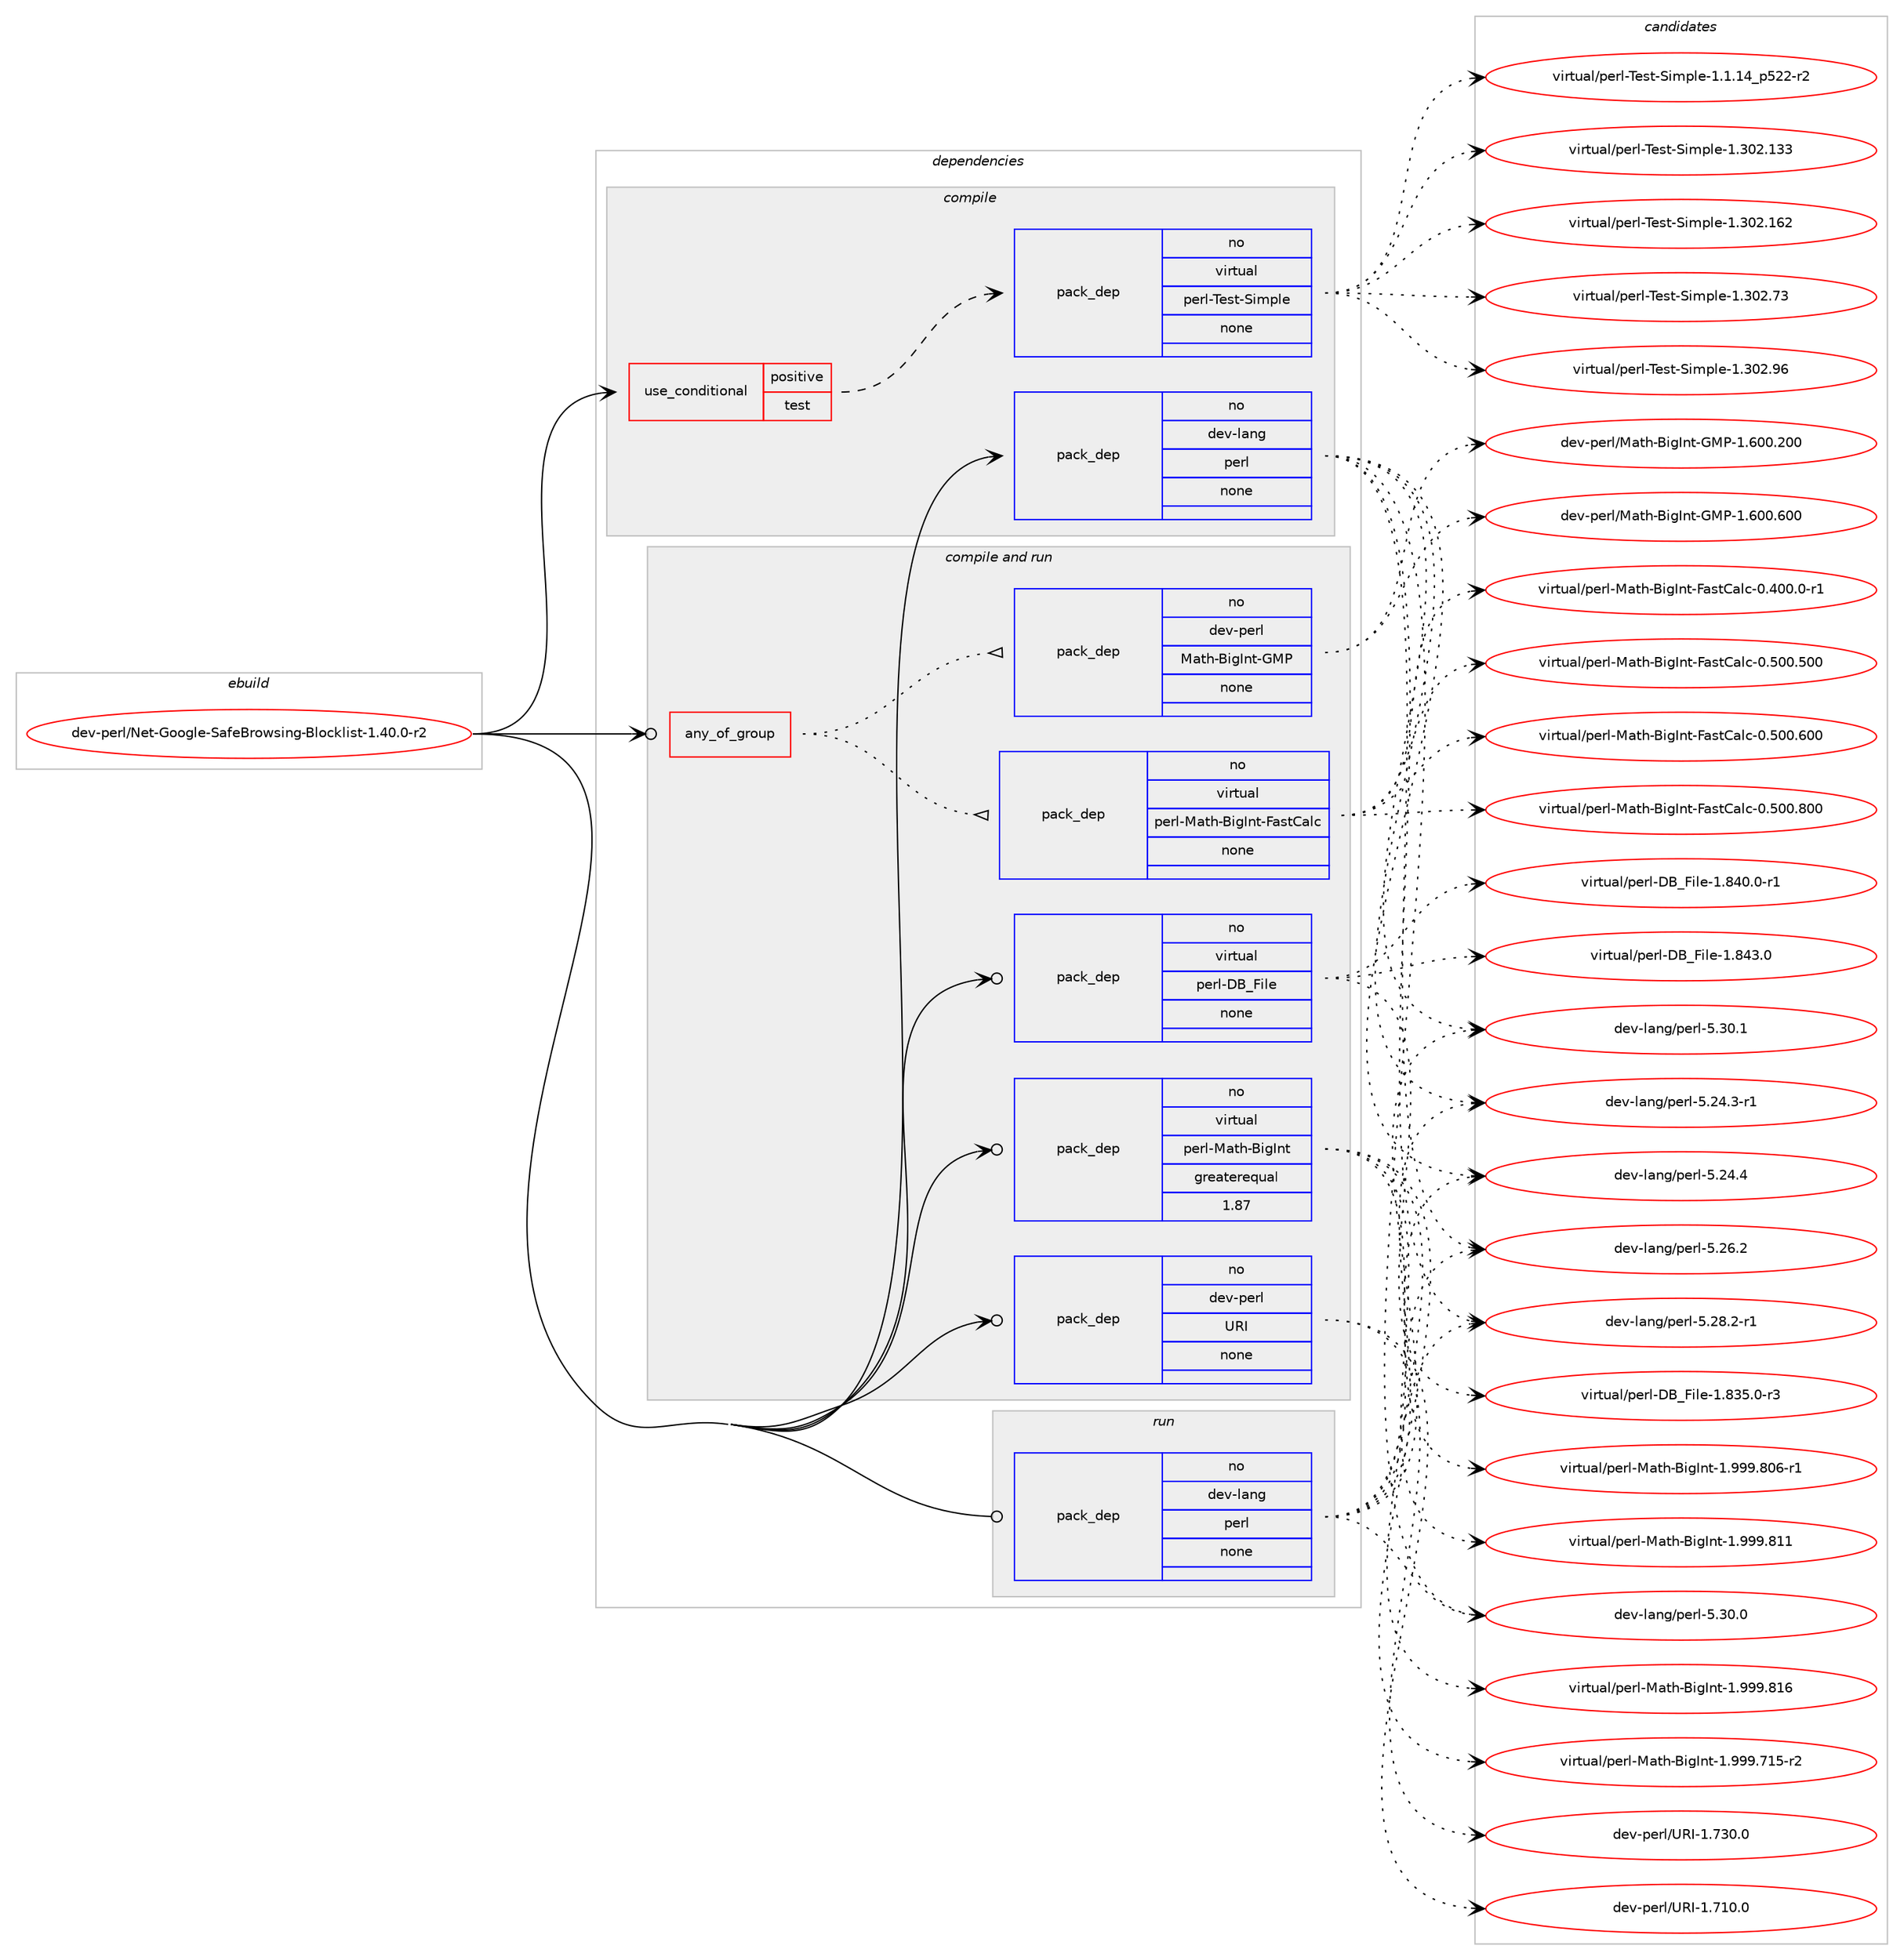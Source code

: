 digraph prolog {

# *************
# Graph options
# *************

newrank=true;
concentrate=true;
compound=true;
graph [rankdir=LR,fontname=Helvetica,fontsize=10,ranksep=1.5];#, ranksep=2.5, nodesep=0.2];
edge  [arrowhead=vee];
node  [fontname=Helvetica,fontsize=10];

# **********
# The ebuild
# **********

subgraph cluster_leftcol {
color=gray;
rank=same;
label=<<i>ebuild</i>>;
id [label="dev-perl/Net-Google-SafeBrowsing-Blocklist-1.40.0-r2", color=red, width=4, href="../dev-perl/Net-Google-SafeBrowsing-Blocklist-1.40.0-r2.svg"];
}

# ****************
# The dependencies
# ****************

subgraph cluster_midcol {
color=gray;
label=<<i>dependencies</i>>;
subgraph cluster_compile {
fillcolor="#eeeeee";
style=filled;
label=<<i>compile</i>>;
subgraph cond134062 {
dependency582846 [label=<<TABLE BORDER="0" CELLBORDER="1" CELLSPACING="0" CELLPADDING="4"><TR><TD ROWSPAN="3" CELLPADDING="10">use_conditional</TD></TR><TR><TD>positive</TD></TR><TR><TD>test</TD></TR></TABLE>>, shape=none, color=red];
subgraph pack437130 {
dependency582847 [label=<<TABLE BORDER="0" CELLBORDER="1" CELLSPACING="0" CELLPADDING="4" WIDTH="220"><TR><TD ROWSPAN="6" CELLPADDING="30">pack_dep</TD></TR><TR><TD WIDTH="110">no</TD></TR><TR><TD>virtual</TD></TR><TR><TD>perl-Test-Simple</TD></TR><TR><TD>none</TD></TR><TR><TD></TD></TR></TABLE>>, shape=none, color=blue];
}
dependency582846:e -> dependency582847:w [weight=20,style="dashed",arrowhead="vee"];
}
id:e -> dependency582846:w [weight=20,style="solid",arrowhead="vee"];
subgraph pack437131 {
dependency582848 [label=<<TABLE BORDER="0" CELLBORDER="1" CELLSPACING="0" CELLPADDING="4" WIDTH="220"><TR><TD ROWSPAN="6" CELLPADDING="30">pack_dep</TD></TR><TR><TD WIDTH="110">no</TD></TR><TR><TD>dev-lang</TD></TR><TR><TD>perl</TD></TR><TR><TD>none</TD></TR><TR><TD></TD></TR></TABLE>>, shape=none, color=blue];
}
id:e -> dependency582848:w [weight=20,style="solid",arrowhead="vee"];
}
subgraph cluster_compileandrun {
fillcolor="#eeeeee";
style=filled;
label=<<i>compile and run</i>>;
subgraph any11291 {
dependency582849 [label=<<TABLE BORDER="0" CELLBORDER="1" CELLSPACING="0" CELLPADDING="4"><TR><TD CELLPADDING="10">any_of_group</TD></TR></TABLE>>, shape=none, color=red];subgraph pack437132 {
dependency582850 [label=<<TABLE BORDER="0" CELLBORDER="1" CELLSPACING="0" CELLPADDING="4" WIDTH="220"><TR><TD ROWSPAN="6" CELLPADDING="30">pack_dep</TD></TR><TR><TD WIDTH="110">no</TD></TR><TR><TD>virtual</TD></TR><TR><TD>perl-Math-BigInt-FastCalc</TD></TR><TR><TD>none</TD></TR><TR><TD></TD></TR></TABLE>>, shape=none, color=blue];
}
dependency582849:e -> dependency582850:w [weight=20,style="dotted",arrowhead="oinv"];
subgraph pack437133 {
dependency582851 [label=<<TABLE BORDER="0" CELLBORDER="1" CELLSPACING="0" CELLPADDING="4" WIDTH="220"><TR><TD ROWSPAN="6" CELLPADDING="30">pack_dep</TD></TR><TR><TD WIDTH="110">no</TD></TR><TR><TD>dev-perl</TD></TR><TR><TD>Math-BigInt-GMP</TD></TR><TR><TD>none</TD></TR><TR><TD></TD></TR></TABLE>>, shape=none, color=blue];
}
dependency582849:e -> dependency582851:w [weight=20,style="dotted",arrowhead="oinv"];
}
id:e -> dependency582849:w [weight=20,style="solid",arrowhead="odotvee"];
subgraph pack437134 {
dependency582852 [label=<<TABLE BORDER="0" CELLBORDER="1" CELLSPACING="0" CELLPADDING="4" WIDTH="220"><TR><TD ROWSPAN="6" CELLPADDING="30">pack_dep</TD></TR><TR><TD WIDTH="110">no</TD></TR><TR><TD>dev-perl</TD></TR><TR><TD>URI</TD></TR><TR><TD>none</TD></TR><TR><TD></TD></TR></TABLE>>, shape=none, color=blue];
}
id:e -> dependency582852:w [weight=20,style="solid",arrowhead="odotvee"];
subgraph pack437135 {
dependency582853 [label=<<TABLE BORDER="0" CELLBORDER="1" CELLSPACING="0" CELLPADDING="4" WIDTH="220"><TR><TD ROWSPAN="6" CELLPADDING="30">pack_dep</TD></TR><TR><TD WIDTH="110">no</TD></TR><TR><TD>virtual</TD></TR><TR><TD>perl-DB_File</TD></TR><TR><TD>none</TD></TR><TR><TD></TD></TR></TABLE>>, shape=none, color=blue];
}
id:e -> dependency582853:w [weight=20,style="solid",arrowhead="odotvee"];
subgraph pack437136 {
dependency582854 [label=<<TABLE BORDER="0" CELLBORDER="1" CELLSPACING="0" CELLPADDING="4" WIDTH="220"><TR><TD ROWSPAN="6" CELLPADDING="30">pack_dep</TD></TR><TR><TD WIDTH="110">no</TD></TR><TR><TD>virtual</TD></TR><TR><TD>perl-Math-BigInt</TD></TR><TR><TD>greaterequal</TD></TR><TR><TD>1.87</TD></TR></TABLE>>, shape=none, color=blue];
}
id:e -> dependency582854:w [weight=20,style="solid",arrowhead="odotvee"];
}
subgraph cluster_run {
fillcolor="#eeeeee";
style=filled;
label=<<i>run</i>>;
subgraph pack437137 {
dependency582855 [label=<<TABLE BORDER="0" CELLBORDER="1" CELLSPACING="0" CELLPADDING="4" WIDTH="220"><TR><TD ROWSPAN="6" CELLPADDING="30">pack_dep</TD></TR><TR><TD WIDTH="110">no</TD></TR><TR><TD>dev-lang</TD></TR><TR><TD>perl</TD></TR><TR><TD>none</TD></TR><TR><TD></TD></TR></TABLE>>, shape=none, color=blue];
}
id:e -> dependency582855:w [weight=20,style="solid",arrowhead="odot"];
}
}

# **************
# The candidates
# **************

subgraph cluster_choices {
rank=same;
color=gray;
label=<<i>candidates</i>>;

subgraph choice437130 {
color=black;
nodesep=1;
choice11810511411611797108471121011141084584101115116458310510911210810145494649464952951125350504511450 [label="virtual/perl-Test-Simple-1.1.14_p522-r2", color=red, width=4,href="../virtual/perl-Test-Simple-1.1.14_p522-r2.svg"];
choice11810511411611797108471121011141084584101115116458310510911210810145494651485046495151 [label="virtual/perl-Test-Simple-1.302.133", color=red, width=4,href="../virtual/perl-Test-Simple-1.302.133.svg"];
choice11810511411611797108471121011141084584101115116458310510911210810145494651485046495450 [label="virtual/perl-Test-Simple-1.302.162", color=red, width=4,href="../virtual/perl-Test-Simple-1.302.162.svg"];
choice118105114116117971084711210111410845841011151164583105109112108101454946514850465551 [label="virtual/perl-Test-Simple-1.302.73", color=red, width=4,href="../virtual/perl-Test-Simple-1.302.73.svg"];
choice118105114116117971084711210111410845841011151164583105109112108101454946514850465754 [label="virtual/perl-Test-Simple-1.302.96", color=red, width=4,href="../virtual/perl-Test-Simple-1.302.96.svg"];
dependency582847:e -> choice11810511411611797108471121011141084584101115116458310510911210810145494649464952951125350504511450:w [style=dotted,weight="100"];
dependency582847:e -> choice11810511411611797108471121011141084584101115116458310510911210810145494651485046495151:w [style=dotted,weight="100"];
dependency582847:e -> choice11810511411611797108471121011141084584101115116458310510911210810145494651485046495450:w [style=dotted,weight="100"];
dependency582847:e -> choice118105114116117971084711210111410845841011151164583105109112108101454946514850465551:w [style=dotted,weight="100"];
dependency582847:e -> choice118105114116117971084711210111410845841011151164583105109112108101454946514850465754:w [style=dotted,weight="100"];
}
subgraph choice437131 {
color=black;
nodesep=1;
choice100101118451089711010347112101114108455346505246514511449 [label="dev-lang/perl-5.24.3-r1", color=red, width=4,href="../dev-lang/perl-5.24.3-r1.svg"];
choice10010111845108971101034711210111410845534650524652 [label="dev-lang/perl-5.24.4", color=red, width=4,href="../dev-lang/perl-5.24.4.svg"];
choice10010111845108971101034711210111410845534650544650 [label="dev-lang/perl-5.26.2", color=red, width=4,href="../dev-lang/perl-5.26.2.svg"];
choice100101118451089711010347112101114108455346505646504511449 [label="dev-lang/perl-5.28.2-r1", color=red, width=4,href="../dev-lang/perl-5.28.2-r1.svg"];
choice10010111845108971101034711210111410845534651484648 [label="dev-lang/perl-5.30.0", color=red, width=4,href="../dev-lang/perl-5.30.0.svg"];
choice10010111845108971101034711210111410845534651484649 [label="dev-lang/perl-5.30.1", color=red, width=4,href="../dev-lang/perl-5.30.1.svg"];
dependency582848:e -> choice100101118451089711010347112101114108455346505246514511449:w [style=dotted,weight="100"];
dependency582848:e -> choice10010111845108971101034711210111410845534650524652:w [style=dotted,weight="100"];
dependency582848:e -> choice10010111845108971101034711210111410845534650544650:w [style=dotted,weight="100"];
dependency582848:e -> choice100101118451089711010347112101114108455346505646504511449:w [style=dotted,weight="100"];
dependency582848:e -> choice10010111845108971101034711210111410845534651484648:w [style=dotted,weight="100"];
dependency582848:e -> choice10010111845108971101034711210111410845534651484649:w [style=dotted,weight="100"];
}
subgraph choice437132 {
color=black;
nodesep=1;
choice118105114116117971084711210111410845779711610445661051037311011645709711511667971089945484652484846484511449 [label="virtual/perl-Math-BigInt-FastCalc-0.400.0-r1", color=red, width=4,href="../virtual/perl-Math-BigInt-FastCalc-0.400.0-r1.svg"];
choice118105114116117971084711210111410845779711610445661051037311011645709711511667971089945484653484846534848 [label="virtual/perl-Math-BigInt-FastCalc-0.500.500", color=red, width=4,href="../virtual/perl-Math-BigInt-FastCalc-0.500.500.svg"];
choice118105114116117971084711210111410845779711610445661051037311011645709711511667971089945484653484846544848 [label="virtual/perl-Math-BigInt-FastCalc-0.500.600", color=red, width=4,href="../virtual/perl-Math-BigInt-FastCalc-0.500.600.svg"];
choice118105114116117971084711210111410845779711610445661051037311011645709711511667971089945484653484846564848 [label="virtual/perl-Math-BigInt-FastCalc-0.500.800", color=red, width=4,href="../virtual/perl-Math-BigInt-FastCalc-0.500.800.svg"];
dependency582850:e -> choice118105114116117971084711210111410845779711610445661051037311011645709711511667971089945484652484846484511449:w [style=dotted,weight="100"];
dependency582850:e -> choice118105114116117971084711210111410845779711610445661051037311011645709711511667971089945484653484846534848:w [style=dotted,weight="100"];
dependency582850:e -> choice118105114116117971084711210111410845779711610445661051037311011645709711511667971089945484653484846544848:w [style=dotted,weight="100"];
dependency582850:e -> choice118105114116117971084711210111410845779711610445661051037311011645709711511667971089945484653484846564848:w [style=dotted,weight="100"];
}
subgraph choice437133 {
color=black;
nodesep=1;
choice100101118451121011141084777971161044566105103731101164571778045494654484846504848 [label="dev-perl/Math-BigInt-GMP-1.600.200", color=red, width=4,href="../dev-perl/Math-BigInt-GMP-1.600.200.svg"];
choice100101118451121011141084777971161044566105103731101164571778045494654484846544848 [label="dev-perl/Math-BigInt-GMP-1.600.600", color=red, width=4,href="../dev-perl/Math-BigInt-GMP-1.600.600.svg"];
dependency582851:e -> choice100101118451121011141084777971161044566105103731101164571778045494654484846504848:w [style=dotted,weight="100"];
dependency582851:e -> choice100101118451121011141084777971161044566105103731101164571778045494654484846544848:w [style=dotted,weight="100"];
}
subgraph choice437134 {
color=black;
nodesep=1;
choice10010111845112101114108478582734549465549484648 [label="dev-perl/URI-1.710.0", color=red, width=4,href="../dev-perl/URI-1.710.0.svg"];
choice10010111845112101114108478582734549465551484648 [label="dev-perl/URI-1.730.0", color=red, width=4,href="../dev-perl/URI-1.730.0.svg"];
dependency582852:e -> choice10010111845112101114108478582734549465549484648:w [style=dotted,weight="100"];
dependency582852:e -> choice10010111845112101114108478582734549465551484648:w [style=dotted,weight="100"];
}
subgraph choice437135 {
color=black;
nodesep=1;
choice1181051141161179710847112101114108456866957010510810145494656515346484511451 [label="virtual/perl-DB_File-1.835.0-r3", color=red, width=4,href="../virtual/perl-DB_File-1.835.0-r3.svg"];
choice1181051141161179710847112101114108456866957010510810145494656524846484511449 [label="virtual/perl-DB_File-1.840.0-r1", color=red, width=4,href="../virtual/perl-DB_File-1.840.0-r1.svg"];
choice118105114116117971084711210111410845686695701051081014549465652514648 [label="virtual/perl-DB_File-1.843.0", color=red, width=4,href="../virtual/perl-DB_File-1.843.0.svg"];
dependency582853:e -> choice1181051141161179710847112101114108456866957010510810145494656515346484511451:w [style=dotted,weight="100"];
dependency582853:e -> choice1181051141161179710847112101114108456866957010510810145494656524846484511449:w [style=dotted,weight="100"];
dependency582853:e -> choice118105114116117971084711210111410845686695701051081014549465652514648:w [style=dotted,weight="100"];
}
subgraph choice437136 {
color=black;
nodesep=1;
choice1181051141161179710847112101114108457797116104456610510373110116454946575757465549534511450 [label="virtual/perl-Math-BigInt-1.999.715-r2", color=red, width=4,href="../virtual/perl-Math-BigInt-1.999.715-r2.svg"];
choice1181051141161179710847112101114108457797116104456610510373110116454946575757465648544511449 [label="virtual/perl-Math-BigInt-1.999.806-r1", color=red, width=4,href="../virtual/perl-Math-BigInt-1.999.806-r1.svg"];
choice118105114116117971084711210111410845779711610445661051037311011645494657575746564949 [label="virtual/perl-Math-BigInt-1.999.811", color=red, width=4,href="../virtual/perl-Math-BigInt-1.999.811.svg"];
choice118105114116117971084711210111410845779711610445661051037311011645494657575746564954 [label="virtual/perl-Math-BigInt-1.999.816", color=red, width=4,href="../virtual/perl-Math-BigInt-1.999.816.svg"];
dependency582854:e -> choice1181051141161179710847112101114108457797116104456610510373110116454946575757465549534511450:w [style=dotted,weight="100"];
dependency582854:e -> choice1181051141161179710847112101114108457797116104456610510373110116454946575757465648544511449:w [style=dotted,weight="100"];
dependency582854:e -> choice118105114116117971084711210111410845779711610445661051037311011645494657575746564949:w [style=dotted,weight="100"];
dependency582854:e -> choice118105114116117971084711210111410845779711610445661051037311011645494657575746564954:w [style=dotted,weight="100"];
}
subgraph choice437137 {
color=black;
nodesep=1;
choice100101118451089711010347112101114108455346505246514511449 [label="dev-lang/perl-5.24.3-r1", color=red, width=4,href="../dev-lang/perl-5.24.3-r1.svg"];
choice10010111845108971101034711210111410845534650524652 [label="dev-lang/perl-5.24.4", color=red, width=4,href="../dev-lang/perl-5.24.4.svg"];
choice10010111845108971101034711210111410845534650544650 [label="dev-lang/perl-5.26.2", color=red, width=4,href="../dev-lang/perl-5.26.2.svg"];
choice100101118451089711010347112101114108455346505646504511449 [label="dev-lang/perl-5.28.2-r1", color=red, width=4,href="../dev-lang/perl-5.28.2-r1.svg"];
choice10010111845108971101034711210111410845534651484648 [label="dev-lang/perl-5.30.0", color=red, width=4,href="../dev-lang/perl-5.30.0.svg"];
choice10010111845108971101034711210111410845534651484649 [label="dev-lang/perl-5.30.1", color=red, width=4,href="../dev-lang/perl-5.30.1.svg"];
dependency582855:e -> choice100101118451089711010347112101114108455346505246514511449:w [style=dotted,weight="100"];
dependency582855:e -> choice10010111845108971101034711210111410845534650524652:w [style=dotted,weight="100"];
dependency582855:e -> choice10010111845108971101034711210111410845534650544650:w [style=dotted,weight="100"];
dependency582855:e -> choice100101118451089711010347112101114108455346505646504511449:w [style=dotted,weight="100"];
dependency582855:e -> choice10010111845108971101034711210111410845534651484648:w [style=dotted,weight="100"];
dependency582855:e -> choice10010111845108971101034711210111410845534651484649:w [style=dotted,weight="100"];
}
}

}
